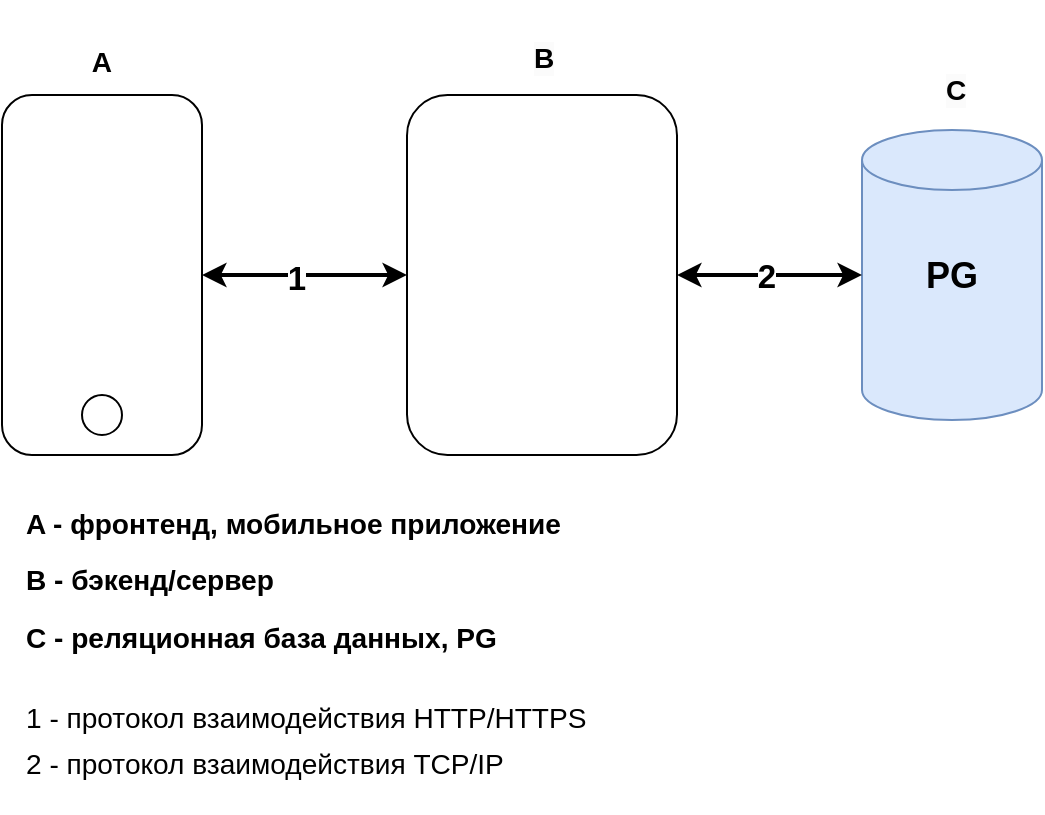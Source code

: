 <mxfile version="24.8.3">
  <diagram name="Страница — 1" id="A7o2736bNEMVYYDjSwh4">
    <mxGraphModel dx="1050" dy="1150" grid="1" gridSize="10" guides="1" tooltips="1" connect="1" arrows="1" fold="1" page="1" pageScale="1" pageWidth="827" pageHeight="583" math="0" shadow="0">
      <root>
        <mxCell id="0" />
        <mxCell id="1" parent="0" />
        <mxCell id="nqDnOcOkrLWEJjr5gWGr-1" value="" style="rounded=1;whiteSpace=wrap;html=1;rotation=90;" parent="1" vertex="1">
          <mxGeometry x="110" y="-477.5" width="180" height="100" as="geometry" />
        </mxCell>
        <mxCell id="nqDnOcOkrLWEJjr5gWGr-2" value="" style="ellipse;whiteSpace=wrap;html=1;aspect=fixed;" parent="1" vertex="1">
          <mxGeometry x="190" y="-367.5" width="20" height="20" as="geometry" />
        </mxCell>
        <mxCell id="nqDnOcOkrLWEJjr5gWGr-3" value="" style="rounded=1;whiteSpace=wrap;html=1;rotation=90;" parent="1" vertex="1">
          <mxGeometry x="330" y="-495" width="180" height="135" as="geometry" />
        </mxCell>
        <mxCell id="nqDnOcOkrLWEJjr5gWGr-4" value="" style="shape=cylinder3;whiteSpace=wrap;html=1;boundedLbl=1;backgroundOutline=1;size=15;fillColor=#dae8fc;strokeColor=#6c8ebf;" parent="1" vertex="1">
          <mxGeometry x="580" y="-500" width="90" height="145" as="geometry" />
        </mxCell>
        <mxCell id="nqDnOcOkrLWEJjr5gWGr-5" value="" style="endArrow=classic;startArrow=classic;html=1;rounded=0;exitX=0.5;exitY=0;exitDx=0;exitDy=0;entryX=0.5;entryY=1;entryDx=0;entryDy=0;strokeWidth=2;" parent="1" source="nqDnOcOkrLWEJjr5gWGr-1" target="nqDnOcOkrLWEJjr5gWGr-3" edge="1">
          <mxGeometry width="50" height="50" relative="1" as="geometry">
            <mxPoint x="217" y="-410" as="sourcePoint" />
            <mxPoint x="350" y="-410" as="targetPoint" />
          </mxGeometry>
        </mxCell>
        <mxCell id="nqDnOcOkrLWEJjr5gWGr-20" value="&lt;h2&gt;1&lt;/h2&gt;" style="edgeLabel;html=1;align=center;verticalAlign=middle;resizable=0;points=[];" parent="nqDnOcOkrLWEJjr5gWGr-5" vertex="1" connectable="0">
          <mxGeometry x="-0.087" y="-1" relative="1" as="geometry">
            <mxPoint as="offset" />
          </mxGeometry>
        </mxCell>
        <mxCell id="nqDnOcOkrLWEJjr5gWGr-6" value="" style="endArrow=classic;startArrow=classic;html=1;rounded=0;exitX=0.5;exitY=0;exitDx=0;exitDy=0;strokeWidth=2;entryX=0;entryY=0.5;entryDx=0;entryDy=0;entryPerimeter=0;" parent="1" source="nqDnOcOkrLWEJjr5gWGr-3" target="nqDnOcOkrLWEJjr5gWGr-4" edge="1">
          <mxGeometry width="50" height="50" relative="1" as="geometry">
            <mxPoint x="495" y="-427" as="sourcePoint" />
            <mxPoint x="628" y="-427" as="targetPoint" />
          </mxGeometry>
        </mxCell>
        <mxCell id="nqDnOcOkrLWEJjr5gWGr-21" value="&lt;h2&gt;2&lt;/h2&gt;" style="edgeLabel;html=1;align=center;verticalAlign=middle;resizable=0;points=[];" parent="nqDnOcOkrLWEJjr5gWGr-6" vertex="1" connectable="0">
          <mxGeometry x="-0.042" relative="1" as="geometry">
            <mxPoint as="offset" />
          </mxGeometry>
        </mxCell>
        <mxCell id="nqDnOcOkrLWEJjr5gWGr-7" value="&lt;h3&gt;A&lt;/h3&gt;" style="text;html=1;align=center;verticalAlign=middle;whiteSpace=wrap;rounded=0;" parent="1" vertex="1">
          <mxGeometry x="170" y="-548.75" width="60" height="30" as="geometry" />
        </mxCell>
        <mxCell id="nqDnOcOkrLWEJjr5gWGr-8" value="&lt;h3 style=&quot;forced-color-adjust: none; color: rgb(0, 0, 0); font-family: Helvetica; font-style: normal; font-variant-ligatures: normal; font-variant-caps: normal; letter-spacing: normal; orphans: 2; text-align: center; text-indent: 0px; text-transform: none; widows: 2; word-spacing: 0px; -webkit-text-stroke-width: 0px; white-space: normal; background-color: rgb(251, 251, 251); text-decoration-thickness: initial; text-decoration-style: initial; text-decoration-color: initial;&quot;&gt;B&lt;/h3&gt;" style="text;whiteSpace=wrap;html=1;" parent="1" vertex="1">
          <mxGeometry x="414" y="-565" width="40" height="70" as="geometry" />
        </mxCell>
        <mxCell id="nqDnOcOkrLWEJjr5gWGr-10" value="&lt;h3 style=&quot;forced-color-adjust: none; color: rgb(0, 0, 0); font-family: Helvetica; font-style: normal; font-variant-ligatures: normal; font-variant-caps: normal; letter-spacing: normal; orphans: 2; text-align: center; text-indent: 0px; text-transform: none; widows: 2; word-spacing: 0px; -webkit-text-stroke-width: 0px; white-space: normal; background-color: rgb(251, 251, 251); text-decoration-thickness: initial; text-decoration-style: initial; text-decoration-color: initial;&quot;&gt;C&lt;/h3&gt;" style="text;whiteSpace=wrap;html=1;" parent="1" vertex="1">
          <mxGeometry x="620" y="-548.75" width="10" height="37.5" as="geometry" />
        </mxCell>
        <mxCell id="nqDnOcOkrLWEJjr5gWGr-13" value="&lt;h2&gt;PG&lt;/h2&gt;" style="text;html=1;align=center;verticalAlign=middle;whiteSpace=wrap;rounded=0;" parent="1" vertex="1">
          <mxGeometry x="595" y="-442.5" width="60" height="30" as="geometry" />
        </mxCell>
        <mxCell id="nqDnOcOkrLWEJjr5gWGr-15" value="&lt;h3 style=&quot;line-height: 100%;&quot;&gt;A - фронтенд, мобильное приложение&lt;br&gt;&lt;/h3&gt;&lt;h3 style=&quot;line-height: 100%;&quot;&gt;B - бэкенд/сервер&lt;br&gt;&lt;/h3&gt;&lt;h3 style=&quot;line-height: 100%;&quot;&gt;C - реляционная база данных, PG&lt;/h3&gt;" style="text;html=1;align=left;verticalAlign=middle;whiteSpace=wrap;rounded=0;" parent="1" vertex="1">
          <mxGeometry x="160" y="-320" width="380" height="90" as="geometry" />
        </mxCell>
        <mxCell id="nqDnOcOkrLWEJjr5gWGr-22" value="&lt;h3 style=&quot;line-height: 160%;&quot;&gt;&lt;span style=&quot;font-weight: normal;&quot;&gt;1 - протокол взаимодействия HTTP/HTTPS&lt;br&gt;2 -&amp;nbsp;&lt;span style=&quot;background-color: initial;&quot;&gt;протокол взаимодействия TCP/IP&lt;/span&gt;&lt;/span&gt;&lt;/h3&gt;" style="text;html=1;align=left;verticalAlign=middle;whiteSpace=wrap;rounded=0;" parent="1" vertex="1">
          <mxGeometry x="160" y="-210" width="440" height="30" as="geometry" />
        </mxCell>
      </root>
    </mxGraphModel>
  </diagram>
</mxfile>
